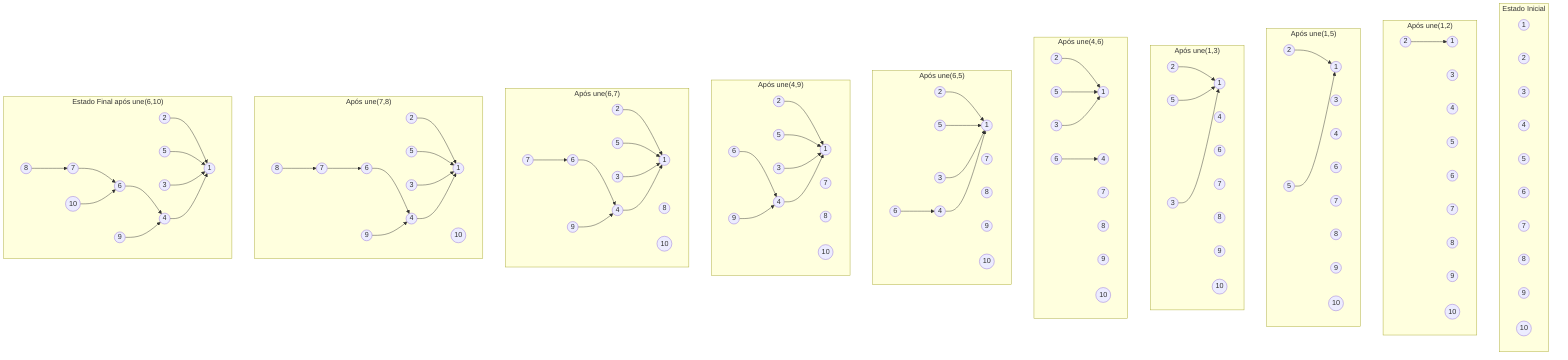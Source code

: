 graph TD
    subgraph "Estado Inicial"
        1a((1))
        2a((2))
        3a((3))
        4a((4))
        5a((5))
        6a((6))
        7a((7))
        8a((8))
        9a((9))
        10a((10))
    end

    subgraph "Após une(1,2)"
        1b((1))
        2b((2))
        3b((3))
        4b((4))
        5b((5))
        6b((6))
        7b((7))
        8b((8))
        9b((9))
        10b((10))
        2b --> 1b
    end

    subgraph "Após une(1,5)"
        1c((1))
        2c((2))
        3c((3))
        4c((4))
        5c((5))
        6c((6))
        7c((7))
        8c((8))
        9c((9))
        10c((10))
        2c --> 1c
        5c --> 1c
    end

    subgraph "Após une(1,3)"
        1d((1))
        2d((2))
        3d((3))
        4d((4))
        5d((5))
        6d((6))
        7d((7))
        8d((8))
        9d((9))
        10d((10))
        2d --> 1d
        5d --> 1d
        3d --> 1d
    end

    subgraph "Após une(4,6)"
        1e((1))
        2e((2))
        3e((3))
        4e((4))
        5e((5))
        6e((6))
        7e((7))
        8e((8))
        9e((9))
        10e((10))
        2e --> 1e
        5e --> 1e
        3e --> 1e
        6e --> 4e
    end

    subgraph "Após une(6,5)"
        1f((1))
        2f((2))
        3f((3))
        4f((4))
        5f((5))
        6f((6))
        7f((7))
        8f((8))
        9f((9))
        10f((10))
        2f --> 1f
        5f --> 1f
        3f --> 1f
        6f --> 4f
        4f --> 1f
    end

    subgraph "Após une(4,9)"
        1g((1))
        2g((2))
        3g((3))
        4g((4))
        5g((5))
        6g((6))
        7g((7))
        8g((8))
        9g((9))
        10g((10))
        2g --> 1g
        5g --> 1g
        3g --> 1g
        6g --> 4g
        4g --> 1g
        9g --> 4g
    end

    subgraph "Após une(6,7)"
        1h((1))
        2h((2))
        3h((3))
        4h((4))
        5h((5))
        6h((6))
        7h((7))
        8h((8))
        9h((9))
        10h((10))
        2h --> 1h
        5h --> 1h
        3h --> 1h
        6h --> 4h
        4h --> 1h
        9h --> 4h
        7h --> 6h
    end

    subgraph "Após une(7,8)"
        1i((1))
        2i((2))
        3i((3))
        4i((4))
        5i((5))
        6i((6))
        7i((7))
        8i((8))
        9i((9))
        10i((10))
        2i --> 1i
        5i --> 1i
        3i --> 1i
        6i --> 4i
        4i --> 1i
        9i --> 4i
        7i --> 6i
        8i --> 7i
    end

    subgraph "Estado Final após une(6,10)"
        1j((1))
        2j((2))
        3j((3))
        4j((4))
        5j((5))
        6j((6))
        7j((7))
        8j((8))
        9j((9))
        10j((10))
        2j --> 1j
        5j --> 1j
        3j --> 1j
        6j --> 4j
        4j --> 1j
        9j --> 4j
        7j --> 6j
        8j --> 7j
        10j --> 6j
    end